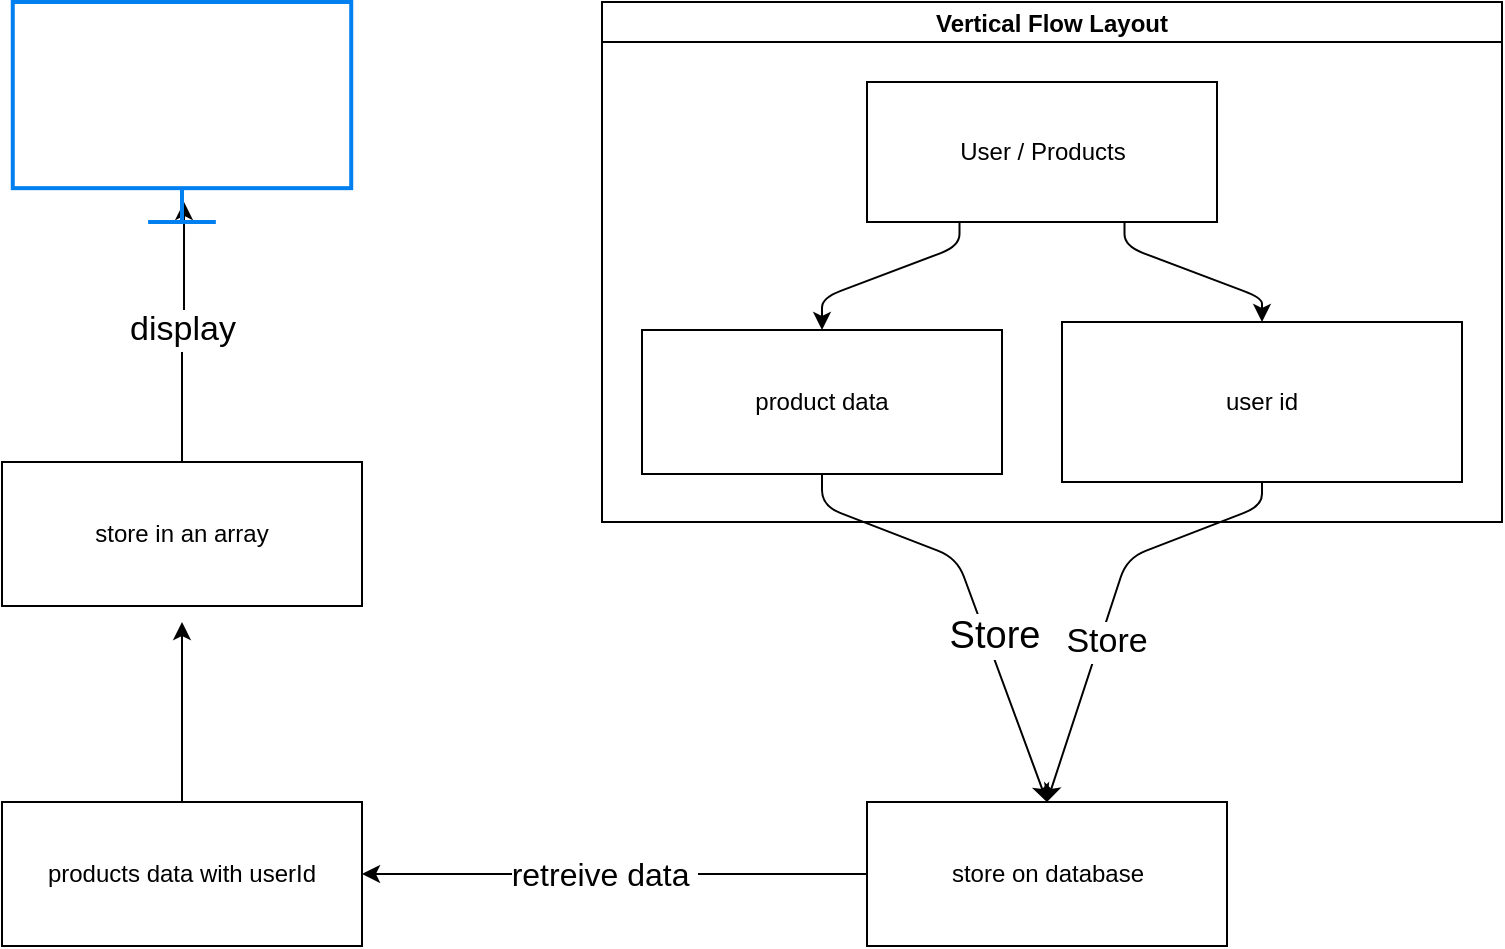 <mxfile version="21.2.8" type="device">
  <diagram name="Page-1" id="-huef07_yEiH96Ht4RWT">
    <mxGraphModel dx="1434" dy="748" grid="1" gridSize="10" guides="1" tooltips="1" connect="1" arrows="1" fold="1" page="1" pageScale="1" pageWidth="6000" pageHeight="6000" math="0" shadow="0">
      <root>
        <mxCell id="0" />
        <mxCell id="1" parent="0" />
        <mxCell id="FJ56Mtfeylfau0ke3cTp-13" value="Vertical Flow Layout" style="swimlane;startSize=20;horizontal=1;childLayout=flowLayout;flowOrientation=north;resizable=0;interRankCellSpacing=50;containerType=tree;fontSize=12;" vertex="1" parent="1">
          <mxGeometry x="610" y="90" width="450" height="260" as="geometry" />
        </mxCell>
        <mxCell id="FJ56Mtfeylfau0ke3cTp-14" value="User / Products" style="whiteSpace=wrap;html=1;" vertex="1" parent="FJ56Mtfeylfau0ke3cTp-13">
          <mxGeometry x="132.5" y="40" width="175" height="70" as="geometry" />
        </mxCell>
        <mxCell id="FJ56Mtfeylfau0ke3cTp-15" value="product data" style="whiteSpace=wrap;html=1;" vertex="1" parent="FJ56Mtfeylfau0ke3cTp-13">
          <mxGeometry x="20" y="164" width="180" height="72" as="geometry" />
        </mxCell>
        <mxCell id="FJ56Mtfeylfau0ke3cTp-16" value="" style="html=1;rounded=1;curved=0;sourcePerimeterSpacing=0;targetPerimeterSpacing=0;startSize=6;endSize=6;noEdgeStyle=1;orthogonal=1;" edge="1" parent="FJ56Mtfeylfau0ke3cTp-13" source="FJ56Mtfeylfau0ke3cTp-14" target="FJ56Mtfeylfau0ke3cTp-15">
          <mxGeometry relative="1" as="geometry">
            <Array as="points">
              <mxPoint x="178.75" y="122" />
              <mxPoint x="110" y="148" />
            </Array>
          </mxGeometry>
        </mxCell>
        <mxCell id="FJ56Mtfeylfau0ke3cTp-17" value="user id" style="whiteSpace=wrap;html=1;" vertex="1" parent="FJ56Mtfeylfau0ke3cTp-13">
          <mxGeometry x="230" y="160" width="200" height="80" as="geometry" />
        </mxCell>
        <mxCell id="FJ56Mtfeylfau0ke3cTp-18" value="" style="html=1;rounded=1;curved=0;sourcePerimeterSpacing=0;targetPerimeterSpacing=0;startSize=6;endSize=6;noEdgeStyle=1;orthogonal=1;" edge="1" parent="FJ56Mtfeylfau0ke3cTp-13" source="FJ56Mtfeylfau0ke3cTp-14" target="FJ56Mtfeylfau0ke3cTp-17">
          <mxGeometry relative="1" as="geometry">
            <Array as="points">
              <mxPoint x="261.25" y="122" />
              <mxPoint x="330" y="148" />
            </Array>
          </mxGeometry>
        </mxCell>
        <mxCell id="FJ56Mtfeylfau0ke3cTp-25" style="edgeStyle=orthogonalEdgeStyle;rounded=0;orthogonalLoop=1;jettySize=auto;html=1;entryX=1;entryY=0.5;entryDx=0;entryDy=0;" edge="1" parent="1" source="FJ56Mtfeylfau0ke3cTp-19" target="FJ56Mtfeylfau0ke3cTp-24">
          <mxGeometry relative="1" as="geometry" />
        </mxCell>
        <mxCell id="FJ56Mtfeylfau0ke3cTp-26" value="&lt;font style=&quot;font-size: 16px;&quot;&gt;retreive data&amp;nbsp;&lt;/font&gt;" style="edgeLabel;html=1;align=center;verticalAlign=middle;resizable=0;points=[];" vertex="1" connectable="0" parent="FJ56Mtfeylfau0ke3cTp-25">
          <mxGeometry x="0.236" y="5" relative="1" as="geometry">
            <mxPoint x="24" y="-5" as="offset" />
          </mxGeometry>
        </mxCell>
        <mxCell id="FJ56Mtfeylfau0ke3cTp-19" value="store on database" style="whiteSpace=wrap;html=1;" vertex="1" parent="1">
          <mxGeometry x="742.5" y="490" width="180" height="72" as="geometry" />
        </mxCell>
        <mxCell id="FJ56Mtfeylfau0ke3cTp-20" value="" style="html=1;rounded=1;curved=0;sourcePerimeterSpacing=0;targetPerimeterSpacing=0;startSize=6;endSize=6;noEdgeStyle=1;orthogonal=1;entryX=0.5;entryY=0;entryDx=0;entryDy=0;" edge="1" parent="1" source="FJ56Mtfeylfau0ke3cTp-15" target="FJ56Mtfeylfau0ke3cTp-19">
          <mxGeometry relative="1" as="geometry">
            <Array as="points">
              <mxPoint x="720" y="342" />
              <mxPoint x="787.5" y="368" />
            </Array>
          </mxGeometry>
        </mxCell>
        <mxCell id="FJ56Mtfeylfau0ke3cTp-23" value="&lt;font style=&quot;font-size: 19px;&quot;&gt;Store&lt;/font&gt;" style="edgeLabel;html=1;align=center;verticalAlign=middle;resizable=0;points=[];" vertex="1" connectable="0" parent="FJ56Mtfeylfau0ke3cTp-20">
          <mxGeometry x="0.211" y="5" relative="1" as="geometry">
            <mxPoint x="-2" as="offset" />
          </mxGeometry>
        </mxCell>
        <mxCell id="FJ56Mtfeylfau0ke3cTp-21" value="" style="html=1;rounded=1;curved=0;sourcePerimeterSpacing=0;targetPerimeterSpacing=0;startSize=6;endSize=6;noEdgeStyle=1;orthogonal=1;entryX=0.5;entryY=0;entryDx=0;entryDy=0;" edge="1" parent="1" source="FJ56Mtfeylfau0ke3cTp-17" target="FJ56Mtfeylfau0ke3cTp-19">
          <mxGeometry relative="1" as="geometry">
            <Array as="points">
              <mxPoint x="940" y="342" />
              <mxPoint x="872.5" y="368" />
            </Array>
          </mxGeometry>
        </mxCell>
        <mxCell id="FJ56Mtfeylfau0ke3cTp-22" value="&lt;font style=&quot;font-size: 17px;&quot;&gt;Store&lt;/font&gt;" style="edgeLabel;html=1;align=center;verticalAlign=middle;resizable=0;points=[];" vertex="1" connectable="0" parent="FJ56Mtfeylfau0ke3cTp-21">
          <mxGeometry x="0.234" y="4" relative="1" as="geometry">
            <mxPoint y="-4" as="offset" />
          </mxGeometry>
        </mxCell>
        <mxCell id="FJ56Mtfeylfau0ke3cTp-28" style="edgeStyle=orthogonalEdgeStyle;rounded=0;orthogonalLoop=1;jettySize=auto;html=1;" edge="1" parent="1" source="FJ56Mtfeylfau0ke3cTp-24">
          <mxGeometry relative="1" as="geometry">
            <mxPoint x="400" y="400" as="targetPoint" />
          </mxGeometry>
        </mxCell>
        <mxCell id="FJ56Mtfeylfau0ke3cTp-24" value="products data with userId" style="whiteSpace=wrap;html=1;" vertex="1" parent="1">
          <mxGeometry x="310" y="490" width="180" height="72" as="geometry" />
        </mxCell>
        <mxCell id="FJ56Mtfeylfau0ke3cTp-30" style="edgeStyle=orthogonalEdgeStyle;rounded=0;orthogonalLoop=1;jettySize=auto;html=1;entryX=0.506;entryY=0.909;entryDx=0;entryDy=0;entryPerimeter=0;" edge="1" parent="1" source="FJ56Mtfeylfau0ke3cTp-27" target="FJ56Mtfeylfau0ke3cTp-29">
          <mxGeometry relative="1" as="geometry" />
        </mxCell>
        <mxCell id="FJ56Mtfeylfau0ke3cTp-31" value="&lt;font style=&quot;font-size: 17px;&quot;&gt;display&lt;/font&gt;" style="edgeLabel;html=1;align=center;verticalAlign=middle;resizable=0;points=[];" vertex="1" connectable="0" parent="FJ56Mtfeylfau0ke3cTp-30">
          <mxGeometry x="-0.282" relative="1" as="geometry">
            <mxPoint y="-19" as="offset" />
          </mxGeometry>
        </mxCell>
        <mxCell id="FJ56Mtfeylfau0ke3cTp-27" value="store in an array" style="whiteSpace=wrap;html=1;" vertex="1" parent="1">
          <mxGeometry x="310" y="320" width="180" height="72" as="geometry" />
        </mxCell>
        <mxCell id="FJ56Mtfeylfau0ke3cTp-29" value="" style="html=1;verticalLabelPosition=bottom;align=center;labelBackgroundColor=#ffffff;verticalAlign=top;strokeWidth=2;strokeColor=#0080F0;shadow=0;dashed=0;shape=mxgraph.ios7.icons.monitor;" vertex="1" parent="1">
          <mxGeometry x="315.38" y="90" width="169.23" height="110" as="geometry" />
        </mxCell>
      </root>
    </mxGraphModel>
  </diagram>
</mxfile>
